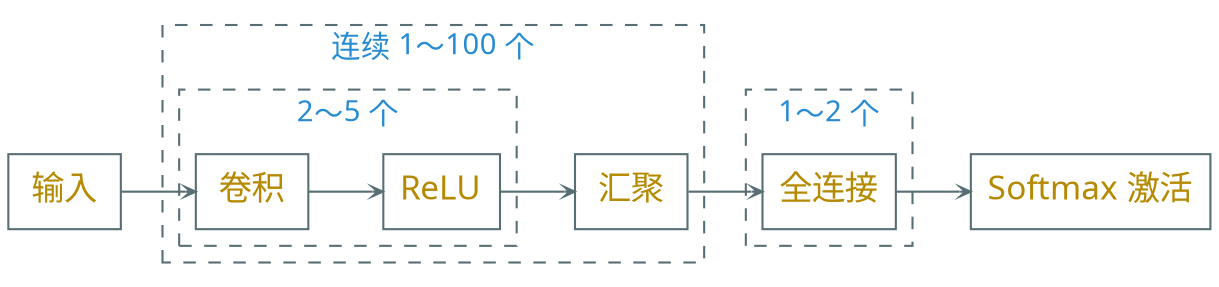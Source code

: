 digraph g {
    graph [nodesep=0.2, ranksep=0.5]
    rankdir=LR
    node [shape=box color="#586e75" fontname="LXGWWenKai" fontcolor="#b58900" fontsize=16]
    edge [arrowhead=vee color="#586e75" fontname="LXGWWenKai" fontcolor="#268bd2" fontsize=12 arrowsize=0.5]
    bgcolor="transparent"

    输入

    subgraph cluster_1 {
        color="#586e75"
        fontcolor="#268bd2"
        fontname="LXGWWenKai"
        style="dashed"
        label="连续 1～100 个"

        subgraph cluster_11 {
            color="#586e75"
            fontcolor="#268bd2"
            fontname="LXGWWenKai"
            style="dashed"
            label="2～5 个"

            卷积 -> ReLU
        }

        ReLU -> 汇聚
    }

    输入 -> 卷积

    subgraph cluster_2 {
        color="#586e75"
        fontcolor="#268bd2"
        fontname="LXGWWenKai"
        style="dashed"
        label="1～2 个"

        全连接
    }

    汇聚 -> 全连接 -> "Softmax 激活"
}